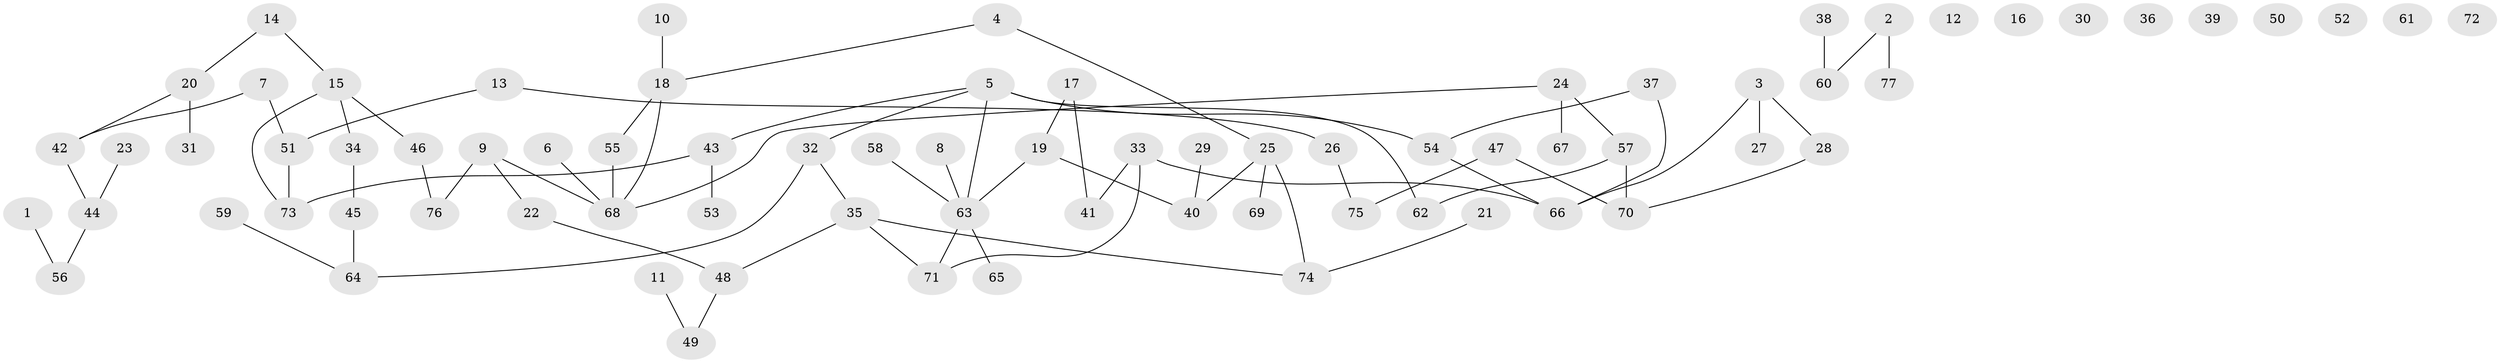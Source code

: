 // coarse degree distribution, {1: 0.21153846153846154, 2: 0.3076923076923077, 3: 0.1346153846153846, 4: 0.11538461538461539, 6: 0.019230769230769232, 0: 0.17307692307692307, 5: 0.019230769230769232, 7: 0.019230769230769232}
// Generated by graph-tools (version 1.1) at 2025/41/03/06/25 10:41:20]
// undirected, 77 vertices, 79 edges
graph export_dot {
graph [start="1"]
  node [color=gray90,style=filled];
  1;
  2;
  3;
  4;
  5;
  6;
  7;
  8;
  9;
  10;
  11;
  12;
  13;
  14;
  15;
  16;
  17;
  18;
  19;
  20;
  21;
  22;
  23;
  24;
  25;
  26;
  27;
  28;
  29;
  30;
  31;
  32;
  33;
  34;
  35;
  36;
  37;
  38;
  39;
  40;
  41;
  42;
  43;
  44;
  45;
  46;
  47;
  48;
  49;
  50;
  51;
  52;
  53;
  54;
  55;
  56;
  57;
  58;
  59;
  60;
  61;
  62;
  63;
  64;
  65;
  66;
  67;
  68;
  69;
  70;
  71;
  72;
  73;
  74;
  75;
  76;
  77;
  1 -- 56;
  2 -- 60;
  2 -- 77;
  3 -- 27;
  3 -- 28;
  3 -- 66;
  4 -- 18;
  4 -- 25;
  5 -- 32;
  5 -- 43;
  5 -- 54;
  5 -- 62;
  5 -- 63;
  6 -- 68;
  7 -- 42;
  7 -- 51;
  8 -- 63;
  9 -- 22;
  9 -- 68;
  9 -- 76;
  10 -- 18;
  11 -- 49;
  13 -- 26;
  13 -- 51;
  14 -- 15;
  14 -- 20;
  15 -- 34;
  15 -- 46;
  15 -- 73;
  17 -- 19;
  17 -- 41;
  18 -- 55;
  18 -- 68;
  19 -- 40;
  19 -- 63;
  20 -- 31;
  20 -- 42;
  21 -- 74;
  22 -- 48;
  23 -- 44;
  24 -- 57;
  24 -- 67;
  24 -- 68;
  25 -- 40;
  25 -- 69;
  25 -- 74;
  26 -- 75;
  28 -- 70;
  29 -- 40;
  32 -- 35;
  32 -- 64;
  33 -- 41;
  33 -- 66;
  33 -- 71;
  34 -- 45;
  35 -- 48;
  35 -- 71;
  35 -- 74;
  37 -- 54;
  37 -- 66;
  38 -- 60;
  42 -- 44;
  43 -- 53;
  43 -- 73;
  44 -- 56;
  45 -- 64;
  46 -- 76;
  47 -- 70;
  47 -- 75;
  48 -- 49;
  51 -- 73;
  54 -- 66;
  55 -- 68;
  57 -- 62;
  57 -- 70;
  58 -- 63;
  59 -- 64;
  63 -- 65;
  63 -- 71;
}
